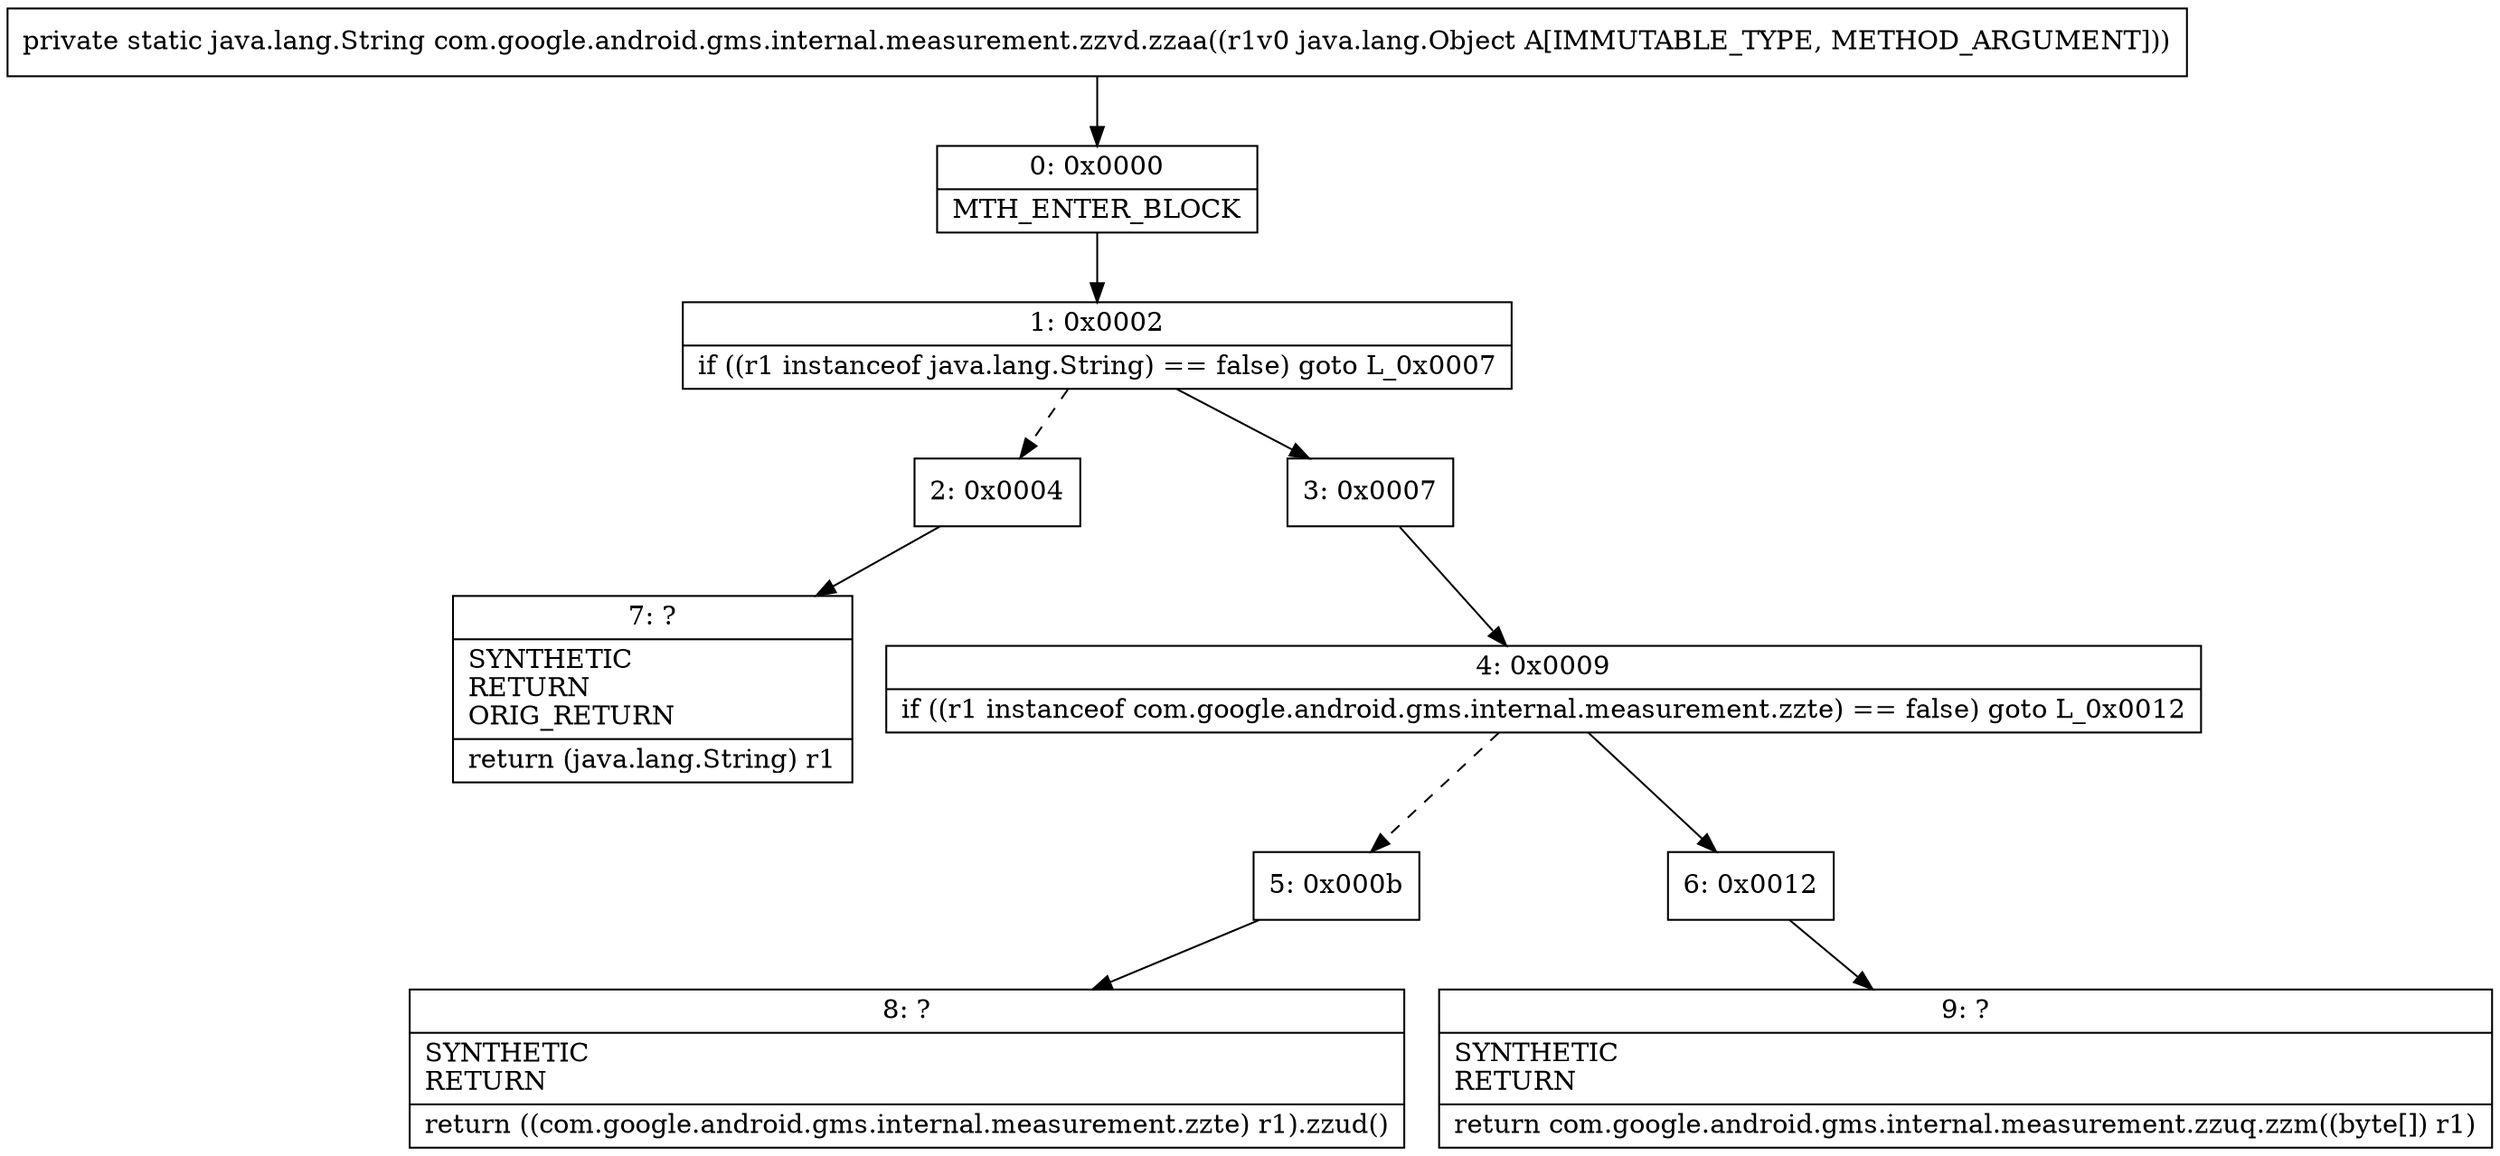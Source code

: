 digraph "CFG forcom.google.android.gms.internal.measurement.zzvd.zzaa(Ljava\/lang\/Object;)Ljava\/lang\/String;" {
Node_0 [shape=record,label="{0\:\ 0x0000|MTH_ENTER_BLOCK\l}"];
Node_1 [shape=record,label="{1\:\ 0x0002|if ((r1 instanceof java.lang.String) == false) goto L_0x0007\l}"];
Node_2 [shape=record,label="{2\:\ 0x0004}"];
Node_3 [shape=record,label="{3\:\ 0x0007}"];
Node_4 [shape=record,label="{4\:\ 0x0009|if ((r1 instanceof com.google.android.gms.internal.measurement.zzte) == false) goto L_0x0012\l}"];
Node_5 [shape=record,label="{5\:\ 0x000b}"];
Node_6 [shape=record,label="{6\:\ 0x0012}"];
Node_7 [shape=record,label="{7\:\ ?|SYNTHETIC\lRETURN\lORIG_RETURN\l|return (java.lang.String) r1\l}"];
Node_8 [shape=record,label="{8\:\ ?|SYNTHETIC\lRETURN\l|return ((com.google.android.gms.internal.measurement.zzte) r1).zzud()\l}"];
Node_9 [shape=record,label="{9\:\ ?|SYNTHETIC\lRETURN\l|return com.google.android.gms.internal.measurement.zzuq.zzm((byte[]) r1)\l}"];
MethodNode[shape=record,label="{private static java.lang.String com.google.android.gms.internal.measurement.zzvd.zzaa((r1v0 java.lang.Object A[IMMUTABLE_TYPE, METHOD_ARGUMENT])) }"];
MethodNode -> Node_0;
Node_0 -> Node_1;
Node_1 -> Node_2[style=dashed];
Node_1 -> Node_3;
Node_2 -> Node_7;
Node_3 -> Node_4;
Node_4 -> Node_5[style=dashed];
Node_4 -> Node_6;
Node_5 -> Node_8;
Node_6 -> Node_9;
}


